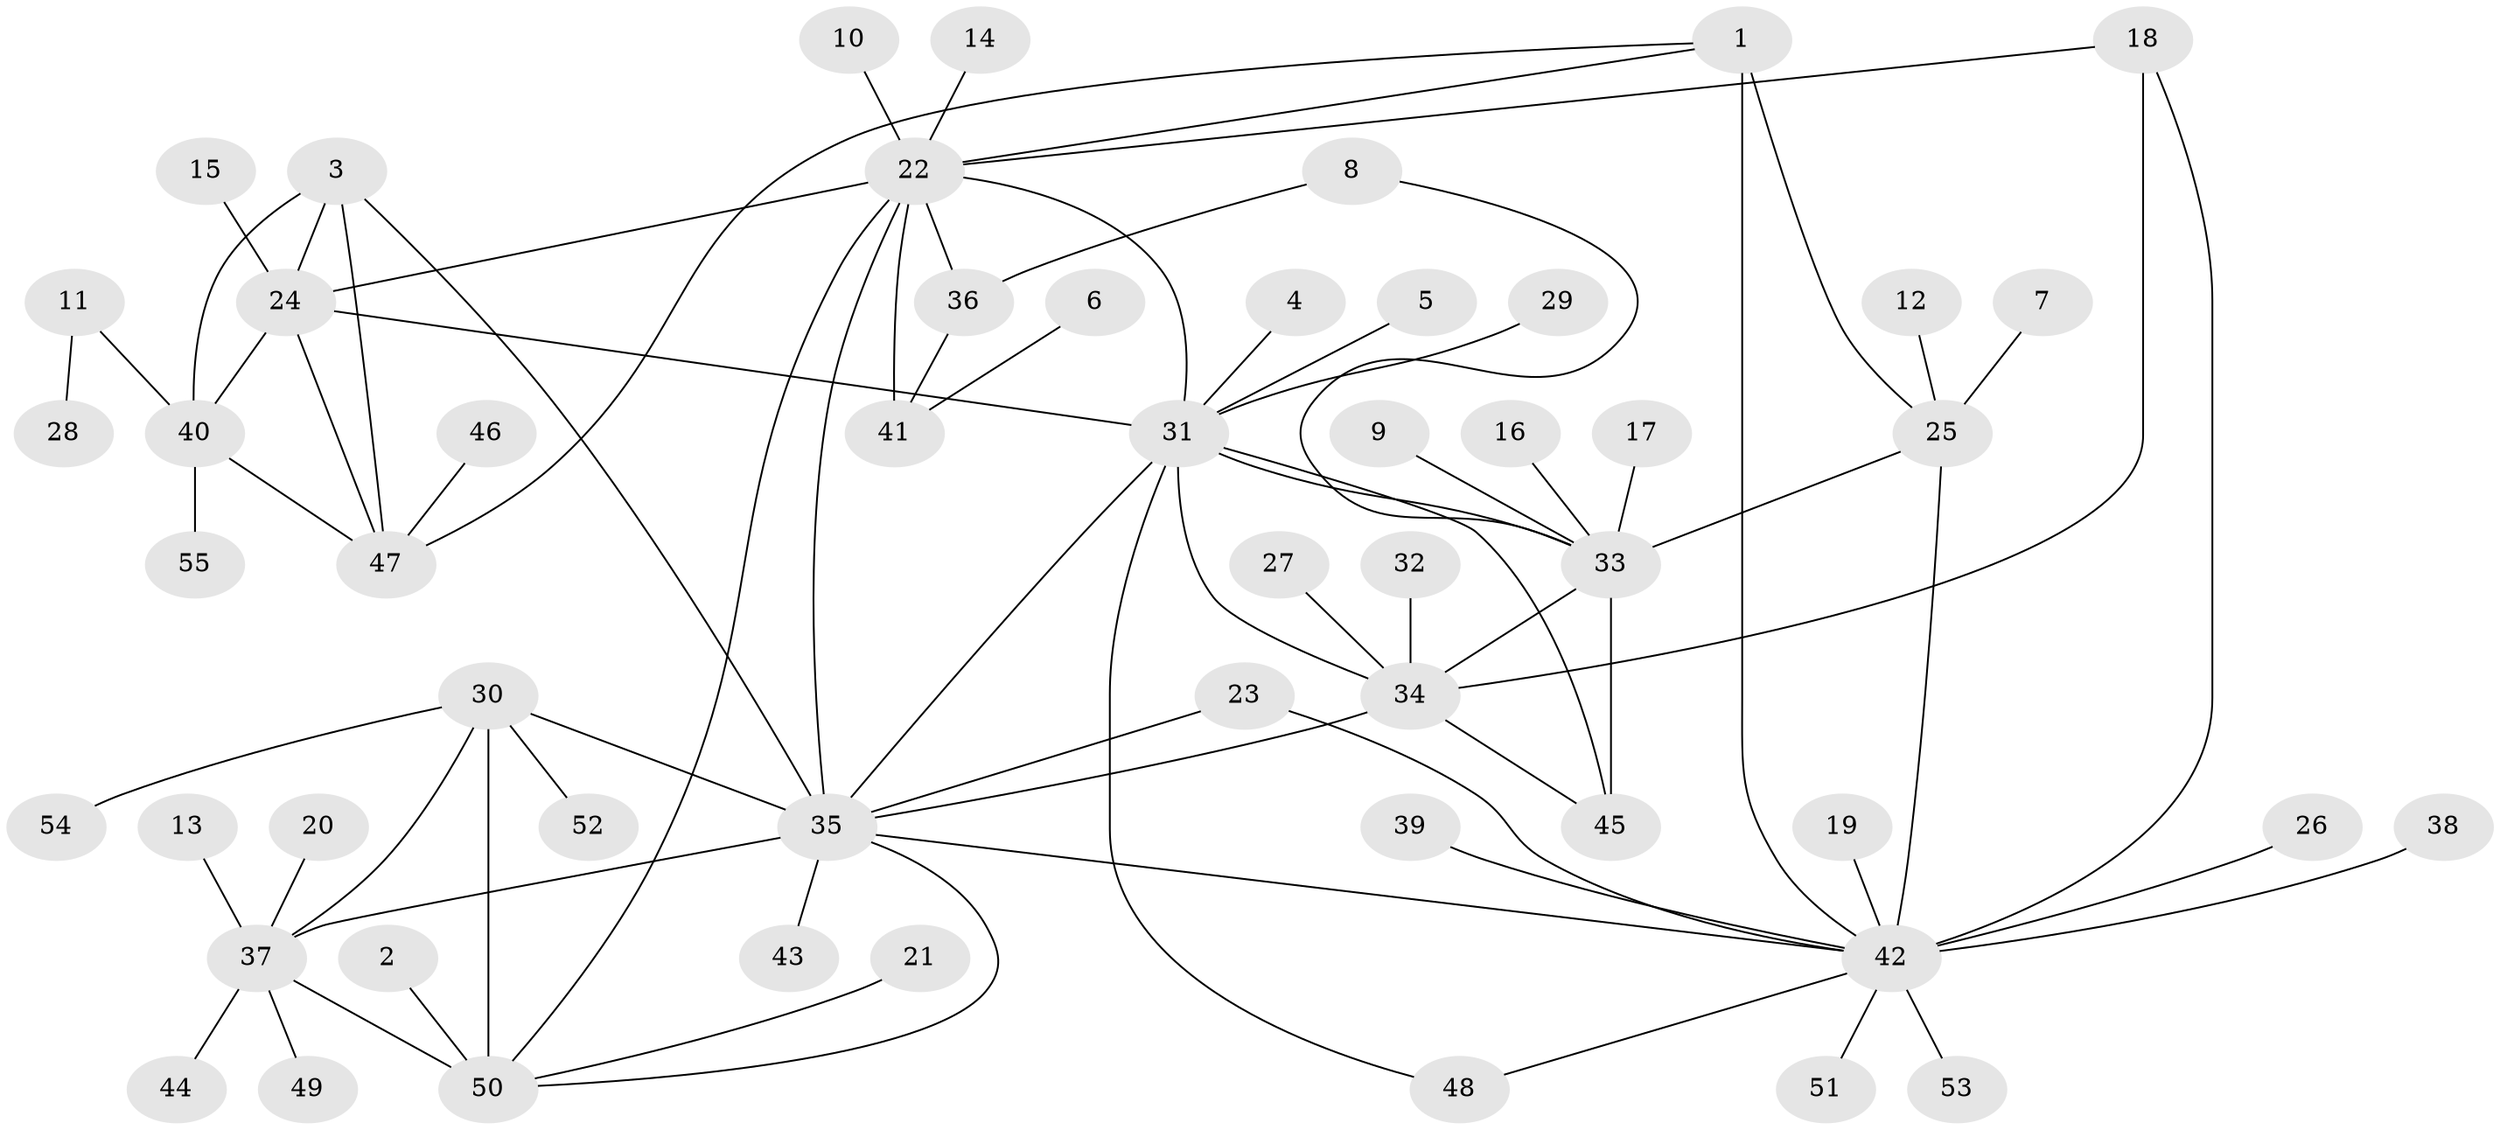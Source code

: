 // original degree distribution, {5: 0.027522935779816515, 6: 0.045871559633027525, 10: 0.027522935779816515, 9: 0.03669724770642202, 12: 0.009174311926605505, 8: 0.03669724770642202, 7: 0.027522935779816515, 4: 0.01834862385321101, 15: 0.009174311926605505, 1: 0.5871559633027523, 3: 0.027522935779816515, 2: 0.14678899082568808}
// Generated by graph-tools (version 1.1) at 2025/26/03/09/25 03:26:41]
// undirected, 55 vertices, 78 edges
graph export_dot {
graph [start="1"]
  node [color=gray90,style=filled];
  1;
  2;
  3;
  4;
  5;
  6;
  7;
  8;
  9;
  10;
  11;
  12;
  13;
  14;
  15;
  16;
  17;
  18;
  19;
  20;
  21;
  22;
  23;
  24;
  25;
  26;
  27;
  28;
  29;
  30;
  31;
  32;
  33;
  34;
  35;
  36;
  37;
  38;
  39;
  40;
  41;
  42;
  43;
  44;
  45;
  46;
  47;
  48;
  49;
  50;
  51;
  52;
  53;
  54;
  55;
  1 -- 22 [weight=1.0];
  1 -- 25 [weight=2.0];
  1 -- 42 [weight=2.0];
  1 -- 47 [weight=1.0];
  2 -- 50 [weight=1.0];
  3 -- 24 [weight=2.0];
  3 -- 35 [weight=1.0];
  3 -- 40 [weight=2.0];
  3 -- 47 [weight=2.0];
  4 -- 31 [weight=1.0];
  5 -- 31 [weight=1.0];
  6 -- 41 [weight=1.0];
  7 -- 25 [weight=1.0];
  8 -- 33 [weight=1.0];
  8 -- 36 [weight=1.0];
  9 -- 33 [weight=1.0];
  10 -- 22 [weight=1.0];
  11 -- 28 [weight=1.0];
  11 -- 40 [weight=1.0];
  12 -- 25 [weight=1.0];
  13 -- 37 [weight=1.0];
  14 -- 22 [weight=1.0];
  15 -- 24 [weight=1.0];
  16 -- 33 [weight=1.0];
  17 -- 33 [weight=1.0];
  18 -- 22 [weight=1.0];
  18 -- 34 [weight=2.0];
  18 -- 42 [weight=1.0];
  19 -- 42 [weight=1.0];
  20 -- 37 [weight=1.0];
  21 -- 50 [weight=1.0];
  22 -- 24 [weight=1.0];
  22 -- 31 [weight=1.0];
  22 -- 35 [weight=1.0];
  22 -- 36 [weight=3.0];
  22 -- 41 [weight=3.0];
  22 -- 50 [weight=1.0];
  23 -- 35 [weight=1.0];
  23 -- 42 [weight=1.0];
  24 -- 31 [weight=1.0];
  24 -- 40 [weight=1.0];
  24 -- 47 [weight=1.0];
  25 -- 33 [weight=1.0];
  25 -- 42 [weight=4.0];
  26 -- 42 [weight=1.0];
  27 -- 34 [weight=1.0];
  29 -- 31 [weight=1.0];
  30 -- 35 [weight=2.0];
  30 -- 37 [weight=2.0];
  30 -- 50 [weight=2.0];
  30 -- 52 [weight=1.0];
  30 -- 54 [weight=1.0];
  31 -- 33 [weight=2.0];
  31 -- 34 [weight=1.0];
  31 -- 35 [weight=1.0];
  31 -- 45 [weight=1.0];
  31 -- 48 [weight=1.0];
  32 -- 34 [weight=1.0];
  33 -- 34 [weight=2.0];
  33 -- 45 [weight=2.0];
  34 -- 35 [weight=1.0];
  34 -- 45 [weight=1.0];
  35 -- 37 [weight=1.0];
  35 -- 42 [weight=1.0];
  35 -- 43 [weight=1.0];
  35 -- 50 [weight=1.0];
  36 -- 41 [weight=1.0];
  37 -- 44 [weight=1.0];
  37 -- 49 [weight=1.0];
  37 -- 50 [weight=1.0];
  38 -- 42 [weight=1.0];
  39 -- 42 [weight=1.0];
  40 -- 47 [weight=1.0];
  40 -- 55 [weight=1.0];
  42 -- 48 [weight=1.0];
  42 -- 51 [weight=1.0];
  42 -- 53 [weight=1.0];
  46 -- 47 [weight=1.0];
}

